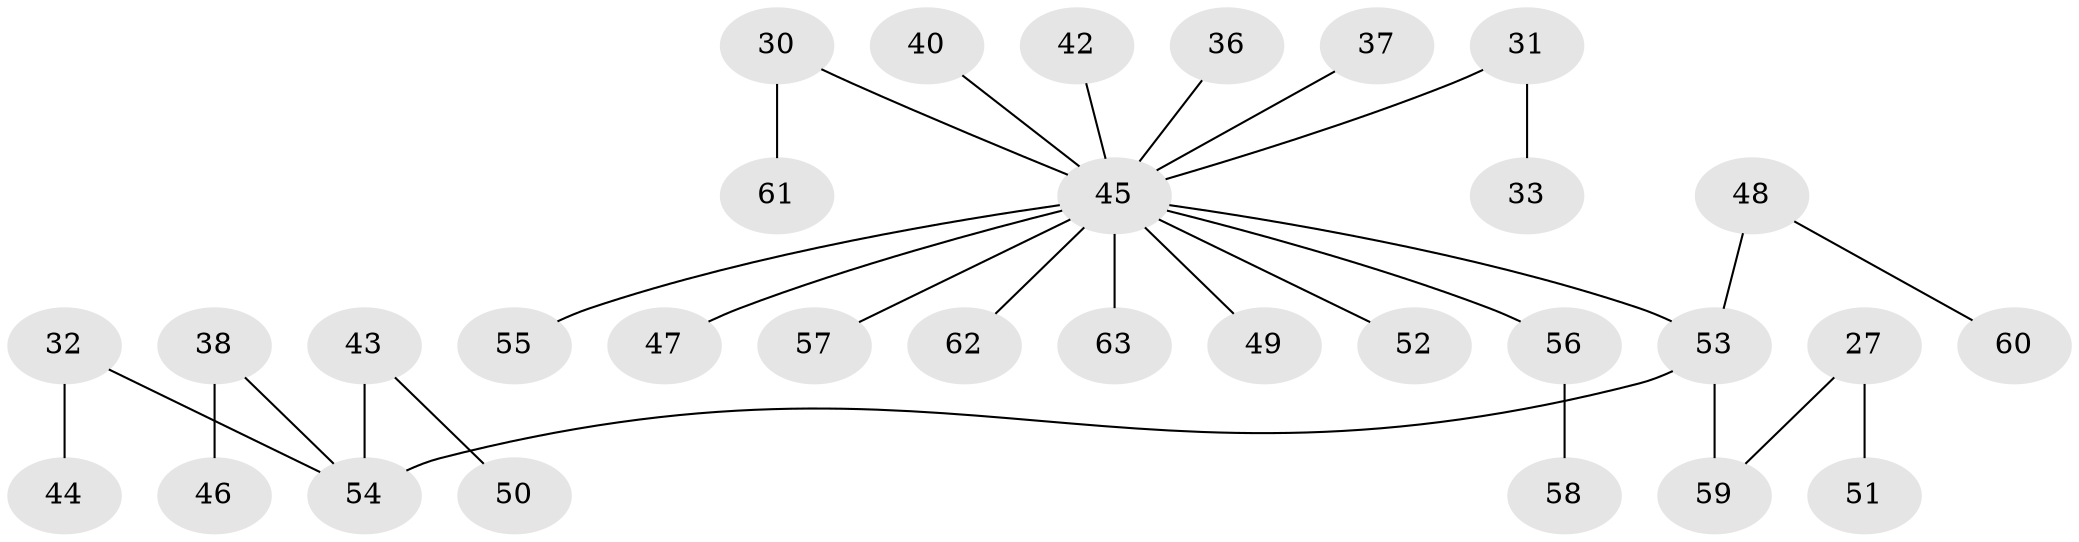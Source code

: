 // original degree distribution, {5: 0.031746031746031744, 2: 0.2698412698412698, 4: 0.047619047619047616, 3: 0.1111111111111111, 8: 0.015873015873015872, 7: 0.015873015873015872, 1: 0.5079365079365079}
// Generated by graph-tools (version 1.1) at 2025/53/03/09/25 04:53:48]
// undirected, 31 vertices, 30 edges
graph export_dot {
graph [start="1"]
  node [color=gray90,style=filled];
  27;
  30;
  31;
  32 [super="+21+23+28"];
  33;
  36;
  37;
  38;
  40;
  42;
  43;
  44;
  45 [super="+29"];
  46;
  47;
  48 [super="+41"];
  49;
  50;
  51;
  52;
  53 [super="+3"];
  54 [super="+14+34+25"];
  55;
  56;
  57;
  58;
  59 [super="+4+22"];
  60;
  61;
  62;
  63;
  27 -- 51;
  27 -- 59;
  30 -- 61;
  30 -- 45;
  31 -- 33;
  31 -- 45;
  32 -- 44;
  32 -- 54;
  36 -- 45;
  37 -- 45;
  38 -- 46;
  38 -- 54;
  40 -- 45;
  42 -- 45;
  43 -- 50;
  43 -- 54;
  45 -- 47;
  45 -- 49;
  45 -- 52;
  45 -- 53;
  45 -- 62;
  45 -- 55;
  45 -- 56;
  45 -- 57;
  45 -- 63;
  48 -- 60;
  48 -- 53;
  53 -- 54;
  53 -- 59;
  56 -- 58;
}
